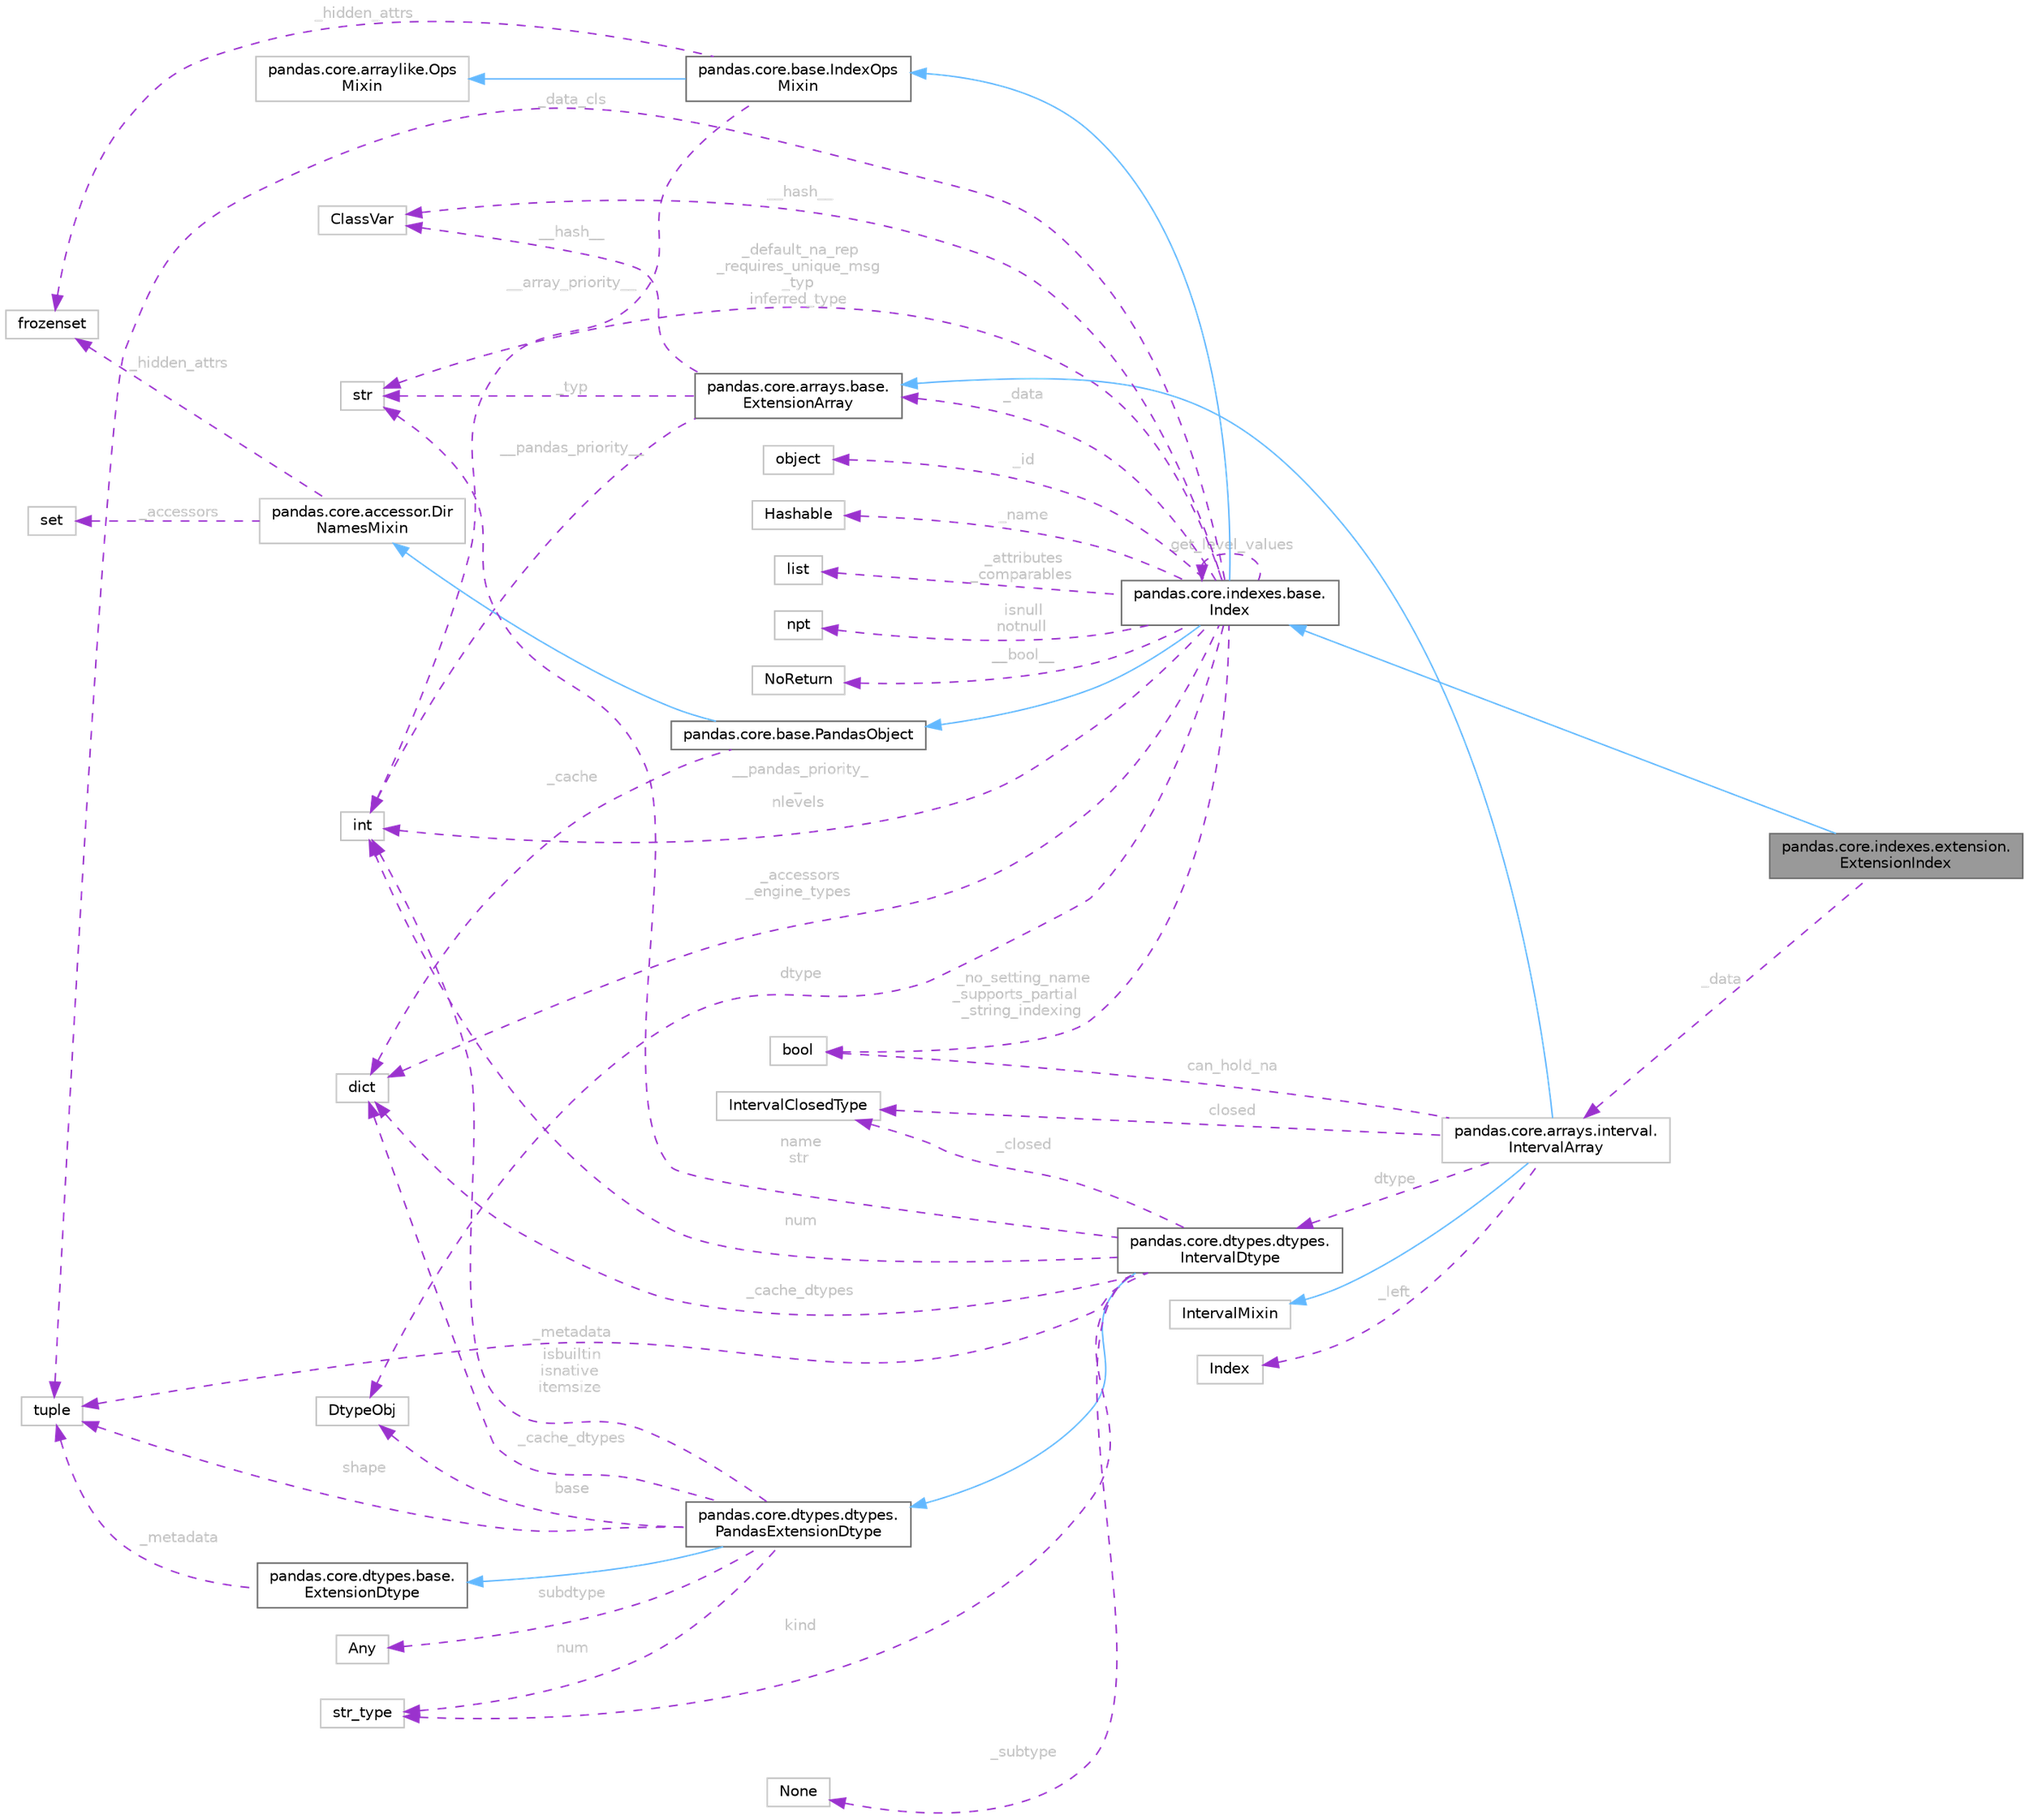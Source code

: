 digraph "pandas.core.indexes.extension.ExtensionIndex"
{
 // LATEX_PDF_SIZE
  bgcolor="transparent";
  edge [fontname=Helvetica,fontsize=10,labelfontname=Helvetica,labelfontsize=10];
  node [fontname=Helvetica,fontsize=10,shape=box,height=0.2,width=0.4];
  rankdir="LR";
  Node1 [id="Node000001",label="pandas.core.indexes.extension.\lExtensionIndex",height=0.2,width=0.4,color="gray40", fillcolor="grey60", style="filled", fontcolor="black",tooltip=" "];
  Node2 -> Node1 [id="edge1_Node000001_Node000002",dir="back",color="steelblue1",style="solid",tooltip=" "];
  Node2 [id="Node000002",label="pandas.core.indexes.base.\lIndex",height=0.2,width=0.4,color="gray40", fillcolor="white", style="filled",URL="$d9/d4b/classpandas_1_1core_1_1indexes_1_1base_1_1Index.html",tooltip=" "];
  Node3 -> Node2 [id="edge2_Node000002_Node000003",dir="back",color="steelblue1",style="solid",tooltip=" "];
  Node3 [id="Node000003",label="pandas.core.base.IndexOps\lMixin",height=0.2,width=0.4,color="gray40", fillcolor="white", style="filled",URL="$db/d4c/classpandas_1_1core_1_1base_1_1IndexOpsMixin.html",tooltip=" "];
  Node4 -> Node3 [id="edge3_Node000003_Node000004",dir="back",color="steelblue1",style="solid",tooltip=" "];
  Node4 [id="Node000004",label="pandas.core.arraylike.Ops\lMixin",height=0.2,width=0.4,color="grey75", fillcolor="white", style="filled",URL="$da/d26/classpandas_1_1core_1_1arraylike_1_1OpsMixin.html",tooltip=" "];
  Node5 -> Node3 [id="edge4_Node000003_Node000005",dir="back",color="darkorchid3",style="dashed",tooltip=" ",label=" __array_priority__",fontcolor="grey" ];
  Node5 [id="Node000005",label="int",height=0.2,width=0.4,color="grey75", fillcolor="white", style="filled",tooltip=" "];
  Node6 -> Node3 [id="edge5_Node000003_Node000006",dir="back",color="darkorchid3",style="dashed",tooltip=" ",label=" _hidden_attrs",fontcolor="grey" ];
  Node6 [id="Node000006",label="frozenset",height=0.2,width=0.4,color="grey75", fillcolor="white", style="filled",tooltip=" "];
  Node7 -> Node2 [id="edge6_Node000002_Node000007",dir="back",color="steelblue1",style="solid",tooltip=" "];
  Node7 [id="Node000007",label="pandas.core.base.PandasObject",height=0.2,width=0.4,color="gray40", fillcolor="white", style="filled",URL="$d9/d19/classpandas_1_1core_1_1base_1_1PandasObject.html",tooltip=" "];
  Node8 -> Node7 [id="edge7_Node000007_Node000008",dir="back",color="steelblue1",style="solid",tooltip=" "];
  Node8 [id="Node000008",label="pandas.core.accessor.Dir\lNamesMixin",height=0.2,width=0.4,color="grey75", fillcolor="white", style="filled",URL="$df/dd9/classpandas_1_1core_1_1accessor_1_1DirNamesMixin.html",tooltip=" "];
  Node9 -> Node8 [id="edge8_Node000008_Node000009",dir="back",color="darkorchid3",style="dashed",tooltip=" ",label=" _accessors",fontcolor="grey" ];
  Node9 [id="Node000009",label="set",height=0.2,width=0.4,color="grey75", fillcolor="white", style="filled",tooltip=" "];
  Node6 -> Node8 [id="edge9_Node000008_Node000006",dir="back",color="darkorchid3",style="dashed",tooltip=" ",label=" _hidden_attrs",fontcolor="grey" ];
  Node10 -> Node7 [id="edge10_Node000007_Node000010",dir="back",color="darkorchid3",style="dashed",tooltip=" ",label=" _cache",fontcolor="grey" ];
  Node10 [id="Node000010",label="dict",height=0.2,width=0.4,color="grey75", fillcolor="white", style="filled",tooltip=" "];
  Node5 -> Node2 [id="edge11_Node000002_Node000005",dir="back",color="darkorchid3",style="dashed",tooltip=" ",label=" __pandas_priority_\l_\nnlevels",fontcolor="grey" ];
  Node11 -> Node2 [id="edge12_Node000002_Node000011",dir="back",color="darkorchid3",style="dashed",tooltip=" ",label=" _default_na_rep\n_requires_unique_msg\n_typ\ninferred_type",fontcolor="grey" ];
  Node11 [id="Node000011",label="str",height=0.2,width=0.4,color="grey75", fillcolor="white", style="filled",tooltip=" "];
  Node12 -> Node2 [id="edge13_Node000002_Node000012",dir="back",color="darkorchid3",style="dashed",tooltip=" ",label=" _data",fontcolor="grey" ];
  Node12 [id="Node000012",label="pandas.core.arrays.base.\lExtensionArray",height=0.2,width=0.4,color="gray40", fillcolor="white", style="filled",URL="$d4/dd3/classpandas_1_1core_1_1arrays_1_1base_1_1ExtensionArray.html",tooltip=" "];
  Node11 -> Node12 [id="edge14_Node000012_Node000011",dir="back",color="darkorchid3",style="dashed",tooltip=" ",label=" _typ",fontcolor="grey" ];
  Node5 -> Node12 [id="edge15_Node000012_Node000005",dir="back",color="darkorchid3",style="dashed",tooltip=" ",label=" __pandas_priority__",fontcolor="grey" ];
  Node13 -> Node12 [id="edge16_Node000012_Node000013",dir="back",color="darkorchid3",style="dashed",tooltip=" ",label=" __hash__",fontcolor="grey" ];
  Node13 [id="Node000013",label="ClassVar",height=0.2,width=0.4,color="grey75", fillcolor="white", style="filled",tooltip=" "];
  Node14 -> Node2 [id="edge17_Node000002_Node000014",dir="back",color="darkorchid3",style="dashed",tooltip=" ",label=" _data_cls",fontcolor="grey" ];
  Node14 [id="Node000014",label="tuple",height=0.2,width=0.4,color="grey75", fillcolor="white", style="filled",tooltip=" "];
  Node15 -> Node2 [id="edge18_Node000002_Node000015",dir="back",color="darkorchid3",style="dashed",tooltip=" ",label=" _id",fontcolor="grey" ];
  Node15 [id="Node000015",label="object",height=0.2,width=0.4,color="grey75", fillcolor="white", style="filled",tooltip=" "];
  Node16 -> Node2 [id="edge19_Node000002_Node000016",dir="back",color="darkorchid3",style="dashed",tooltip=" ",label=" _name",fontcolor="grey" ];
  Node16 [id="Node000016",label="Hashable",height=0.2,width=0.4,color="grey75", fillcolor="white", style="filled",tooltip=" "];
  Node17 -> Node2 [id="edge20_Node000002_Node000017",dir="back",color="darkorchid3",style="dashed",tooltip=" ",label=" _no_setting_name\n_supports_partial\l_string_indexing",fontcolor="grey" ];
  Node17 [id="Node000017",label="bool",height=0.2,width=0.4,color="grey75", fillcolor="white", style="filled",tooltip=" "];
  Node18 -> Node2 [id="edge21_Node000002_Node000018",dir="back",color="darkorchid3",style="dashed",tooltip=" ",label=" _attributes\n_comparables",fontcolor="grey" ];
  Node18 [id="Node000018",label="list",height=0.2,width=0.4,color="grey75", fillcolor="white", style="filled",tooltip=" "];
  Node10 -> Node2 [id="edge22_Node000002_Node000010",dir="back",color="darkorchid3",style="dashed",tooltip=" ",label=" _accessors\n_engine_types",fontcolor="grey" ];
  Node2 -> Node2 [id="edge23_Node000002_Node000002",dir="back",color="darkorchid3",style="dashed",tooltip=" ",label=" get_level_values",fontcolor="grey" ];
  Node19 -> Node2 [id="edge24_Node000002_Node000019",dir="back",color="darkorchid3",style="dashed",tooltip=" ",label=" isnull\nnotnull",fontcolor="grey" ];
  Node19 [id="Node000019",label="npt",height=0.2,width=0.4,color="grey75", fillcolor="white", style="filled",tooltip=" "];
  Node20 -> Node2 [id="edge25_Node000002_Node000020",dir="back",color="darkorchid3",style="dashed",tooltip=" ",label=" __bool__",fontcolor="grey" ];
  Node20 [id="Node000020",label="NoReturn",height=0.2,width=0.4,color="grey75", fillcolor="white", style="filled",tooltip=" "];
  Node13 -> Node2 [id="edge26_Node000002_Node000013",dir="back",color="darkorchid3",style="dashed",tooltip=" ",label=" __hash__",fontcolor="grey" ];
  Node21 -> Node2 [id="edge27_Node000002_Node000021",dir="back",color="darkorchid3",style="dashed",tooltip=" ",label=" dtype",fontcolor="grey" ];
  Node21 [id="Node000021",label="DtypeObj",height=0.2,width=0.4,color="grey75", fillcolor="white", style="filled",tooltip=" "];
  Node22 -> Node1 [id="edge28_Node000001_Node000022",dir="back",color="darkorchid3",style="dashed",tooltip=" ",label=" _data",fontcolor="grey" ];
  Node22 [id="Node000022",label="pandas.core.arrays.interval.\lIntervalArray",height=0.2,width=0.4,color="grey75", fillcolor="white", style="filled",URL="$d2/d4b/classpandas_1_1core_1_1arrays_1_1interval_1_1IntervalArray.html",tooltip=" "];
  Node23 -> Node22 [id="edge29_Node000022_Node000023",dir="back",color="steelblue1",style="solid",tooltip=" "];
  Node23 [id="Node000023",label="IntervalMixin",height=0.2,width=0.4,color="grey75", fillcolor="white", style="filled",URL="$df/d19/classIntervalMixin.html",tooltip=" "];
  Node12 -> Node22 [id="edge30_Node000022_Node000012",dir="back",color="steelblue1",style="solid",tooltip=" "];
  Node17 -> Node22 [id="edge31_Node000022_Node000017",dir="back",color="darkorchid3",style="dashed",tooltip=" ",label=" can_hold_na",fontcolor="grey" ];
  Node24 -> Node22 [id="edge32_Node000022_Node000024",dir="back",color="darkorchid3",style="dashed",tooltip=" ",label=" _left",fontcolor="grey" ];
  Node24 [id="Node000024",label="Index",height=0.2,width=0.4,color="grey75", fillcolor="white", style="filled",tooltip=" "];
  Node25 -> Node22 [id="edge33_Node000022_Node000025",dir="back",color="darkorchid3",style="dashed",tooltip=" ",label=" closed",fontcolor="grey" ];
  Node25 [id="Node000025",label="IntervalClosedType",height=0.2,width=0.4,color="grey75", fillcolor="white", style="filled",tooltip=" "];
  Node26 -> Node22 [id="edge34_Node000022_Node000026",dir="back",color="darkorchid3",style="dashed",tooltip=" ",label=" dtype",fontcolor="grey" ];
  Node26 [id="Node000026",label="pandas.core.dtypes.dtypes.\lIntervalDtype",height=0.2,width=0.4,color="gray40", fillcolor="white", style="filled",URL="$dc/da8/classpandas_1_1core_1_1dtypes_1_1dtypes_1_1IntervalDtype.html",tooltip=" "];
  Node27 -> Node26 [id="edge35_Node000026_Node000027",dir="back",color="steelblue1",style="solid",tooltip=" "];
  Node27 [id="Node000027",label="pandas.core.dtypes.dtypes.\lPandasExtensionDtype",height=0.2,width=0.4,color="gray40", fillcolor="white", style="filled",URL="$d0/d04/classpandas_1_1core_1_1dtypes_1_1dtypes_1_1PandasExtensionDtype.html",tooltip=" "];
  Node28 -> Node27 [id="edge36_Node000027_Node000028",dir="back",color="steelblue1",style="solid",tooltip=" "];
  Node28 [id="Node000028",label="pandas.core.dtypes.base.\lExtensionDtype",height=0.2,width=0.4,color="gray40", fillcolor="white", style="filled",URL="$d4/d64/classpandas_1_1core_1_1dtypes_1_1base_1_1ExtensionDtype.html",tooltip=" "];
  Node14 -> Node28 [id="edge37_Node000028_Node000014",dir="back",color="darkorchid3",style="dashed",tooltip=" ",label=" _metadata",fontcolor="grey" ];
  Node29 -> Node27 [id="edge38_Node000027_Node000029",dir="back",color="darkorchid3",style="dashed",tooltip=" ",label=" subdtype",fontcolor="grey" ];
  Node29 [id="Node000029",label="Any",height=0.2,width=0.4,color="grey75", fillcolor="white", style="filled",tooltip=" "];
  Node30 -> Node27 [id="edge39_Node000027_Node000030",dir="back",color="darkorchid3",style="dashed",tooltip=" ",label=" num",fontcolor="grey" ];
  Node30 [id="Node000030",label="str_type",height=0.2,width=0.4,color="grey75", fillcolor="white", style="filled",tooltip=" "];
  Node14 -> Node27 [id="edge40_Node000027_Node000014",dir="back",color="darkorchid3",style="dashed",tooltip=" ",label=" shape",fontcolor="grey" ];
  Node5 -> Node27 [id="edge41_Node000027_Node000005",dir="back",color="darkorchid3",style="dashed",tooltip=" ",label=" isbuiltin\nisnative\nitemsize",fontcolor="grey" ];
  Node21 -> Node27 [id="edge42_Node000027_Node000021",dir="back",color="darkorchid3",style="dashed",tooltip=" ",label=" base",fontcolor="grey" ];
  Node10 -> Node27 [id="edge43_Node000027_Node000010",dir="back",color="darkorchid3",style="dashed",tooltip=" ",label=" _cache_dtypes",fontcolor="grey" ];
  Node11 -> Node26 [id="edge44_Node000026_Node000011",dir="back",color="darkorchid3",style="dashed",tooltip=" ",label=" name\nstr",fontcolor="grey" ];
  Node30 -> Node26 [id="edge45_Node000026_Node000030",dir="back",color="darkorchid3",style="dashed",tooltip=" ",label=" kind",fontcolor="grey" ];
  Node5 -> Node26 [id="edge46_Node000026_Node000005",dir="back",color="darkorchid3",style="dashed",tooltip=" ",label=" num",fontcolor="grey" ];
  Node14 -> Node26 [id="edge47_Node000026_Node000014",dir="back",color="darkorchid3",style="dashed",tooltip=" ",label=" _metadata",fontcolor="grey" ];
  Node10 -> Node26 [id="edge48_Node000026_Node000010",dir="back",color="darkorchid3",style="dashed",tooltip=" ",label=" _cache_dtypes",fontcolor="grey" ];
  Node31 -> Node26 [id="edge49_Node000026_Node000031",dir="back",color="darkorchid3",style="dashed",tooltip=" ",label=" _subtype",fontcolor="grey" ];
  Node31 [id="Node000031",label="None",height=0.2,width=0.4,color="grey75", fillcolor="white", style="filled",tooltip=" "];
  Node25 -> Node26 [id="edge50_Node000026_Node000025",dir="back",color="darkorchid3",style="dashed",tooltip=" ",label=" _closed",fontcolor="grey" ];
}
